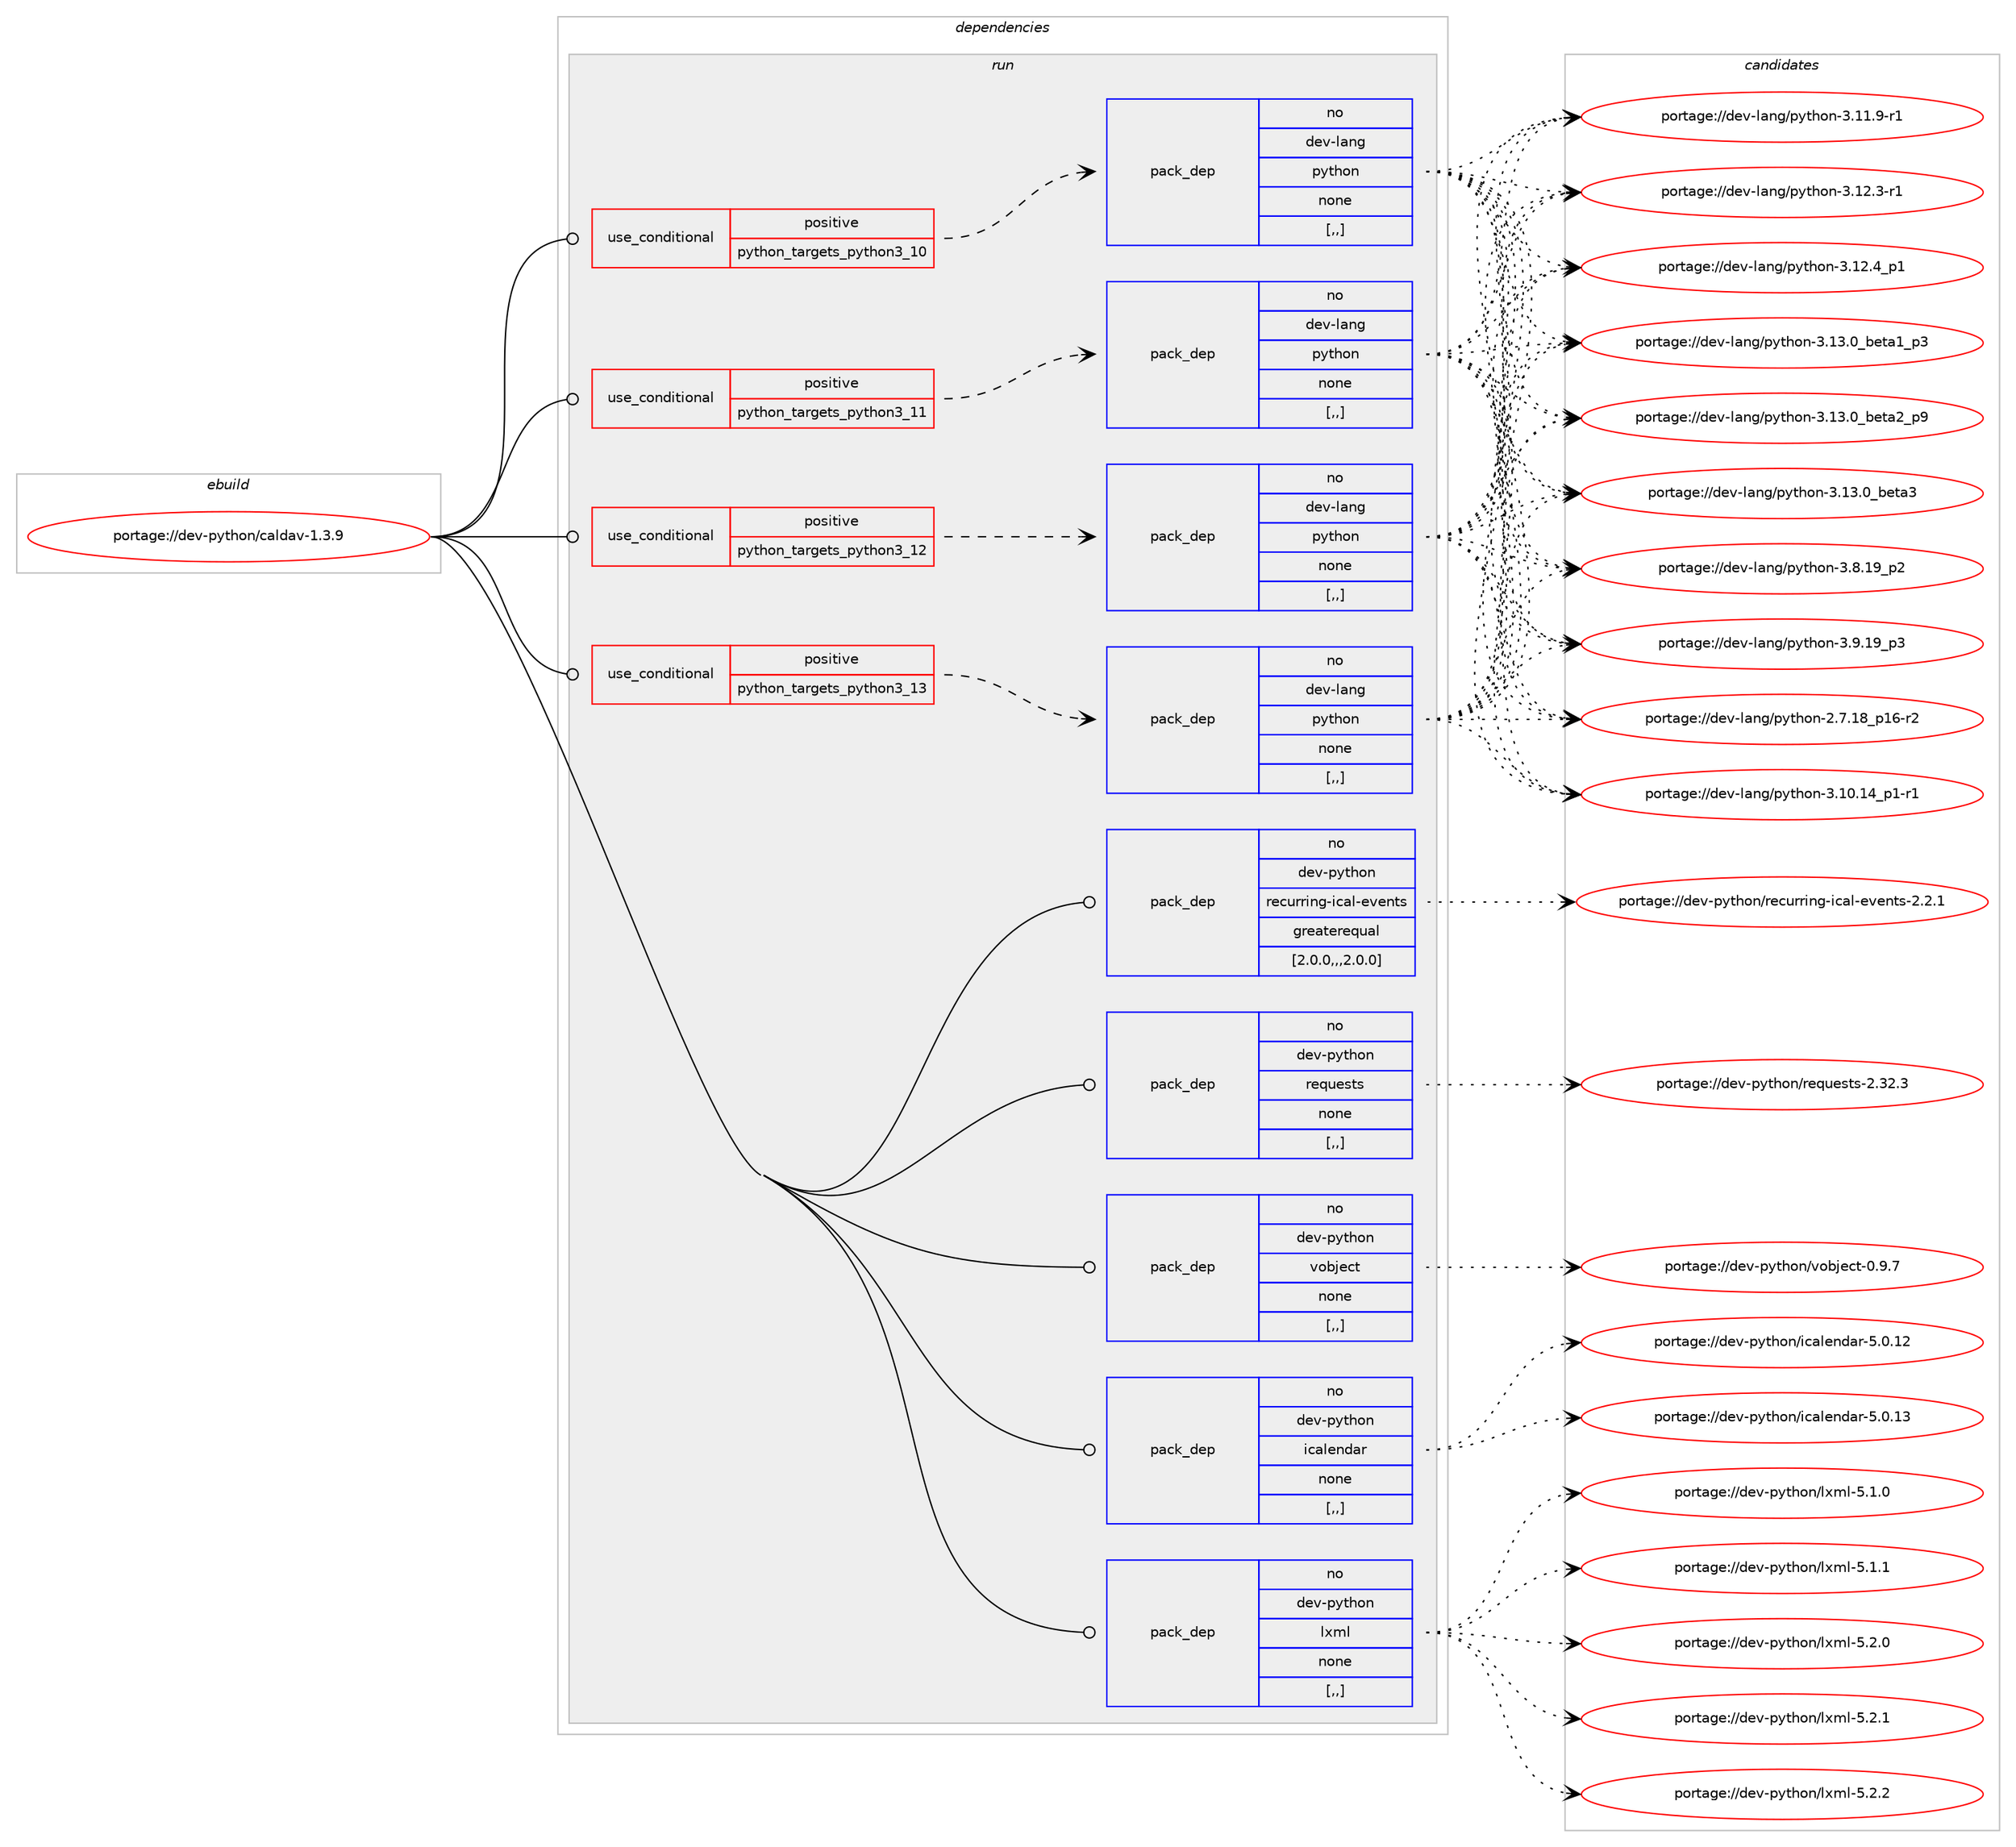 digraph prolog {

# *************
# Graph options
# *************

newrank=true;
concentrate=true;
compound=true;
graph [rankdir=LR,fontname=Helvetica,fontsize=10,ranksep=1.5];#, ranksep=2.5, nodesep=0.2];
edge  [arrowhead=vee];
node  [fontname=Helvetica,fontsize=10];

# **********
# The ebuild
# **********

subgraph cluster_leftcol {
color=gray;
rank=same;
label=<<i>ebuild</i>>;
id [label="portage://dev-python/caldav-1.3.9", color=red, width=4, href="../dev-python/caldav-1.3.9.svg"];
}

# ****************
# The dependencies
# ****************

subgraph cluster_midcol {
color=gray;
label=<<i>dependencies</i>>;
subgraph cluster_compile {
fillcolor="#eeeeee";
style=filled;
label=<<i>compile</i>>;
}
subgraph cluster_compileandrun {
fillcolor="#eeeeee";
style=filled;
label=<<i>compile and run</i>>;
}
subgraph cluster_run {
fillcolor="#eeeeee";
style=filled;
label=<<i>run</i>>;
subgraph cond30621 {
dependency140015 [label=<<TABLE BORDER="0" CELLBORDER="1" CELLSPACING="0" CELLPADDING="4"><TR><TD ROWSPAN="3" CELLPADDING="10">use_conditional</TD></TR><TR><TD>positive</TD></TR><TR><TD>python_targets_python3_10</TD></TR></TABLE>>, shape=none, color=red];
subgraph pack108182 {
dependency140016 [label=<<TABLE BORDER="0" CELLBORDER="1" CELLSPACING="0" CELLPADDING="4" WIDTH="220"><TR><TD ROWSPAN="6" CELLPADDING="30">pack_dep</TD></TR><TR><TD WIDTH="110">no</TD></TR><TR><TD>dev-lang</TD></TR><TR><TD>python</TD></TR><TR><TD>none</TD></TR><TR><TD>[,,]</TD></TR></TABLE>>, shape=none, color=blue];
}
dependency140015:e -> dependency140016:w [weight=20,style="dashed",arrowhead="vee"];
}
id:e -> dependency140015:w [weight=20,style="solid",arrowhead="odot"];
subgraph cond30622 {
dependency140017 [label=<<TABLE BORDER="0" CELLBORDER="1" CELLSPACING="0" CELLPADDING="4"><TR><TD ROWSPAN="3" CELLPADDING="10">use_conditional</TD></TR><TR><TD>positive</TD></TR><TR><TD>python_targets_python3_11</TD></TR></TABLE>>, shape=none, color=red];
subgraph pack108183 {
dependency140018 [label=<<TABLE BORDER="0" CELLBORDER="1" CELLSPACING="0" CELLPADDING="4" WIDTH="220"><TR><TD ROWSPAN="6" CELLPADDING="30">pack_dep</TD></TR><TR><TD WIDTH="110">no</TD></TR><TR><TD>dev-lang</TD></TR><TR><TD>python</TD></TR><TR><TD>none</TD></TR><TR><TD>[,,]</TD></TR></TABLE>>, shape=none, color=blue];
}
dependency140017:e -> dependency140018:w [weight=20,style="dashed",arrowhead="vee"];
}
id:e -> dependency140017:w [weight=20,style="solid",arrowhead="odot"];
subgraph cond30623 {
dependency140019 [label=<<TABLE BORDER="0" CELLBORDER="1" CELLSPACING="0" CELLPADDING="4"><TR><TD ROWSPAN="3" CELLPADDING="10">use_conditional</TD></TR><TR><TD>positive</TD></TR><TR><TD>python_targets_python3_12</TD></TR></TABLE>>, shape=none, color=red];
subgraph pack108184 {
dependency140020 [label=<<TABLE BORDER="0" CELLBORDER="1" CELLSPACING="0" CELLPADDING="4" WIDTH="220"><TR><TD ROWSPAN="6" CELLPADDING="30">pack_dep</TD></TR><TR><TD WIDTH="110">no</TD></TR><TR><TD>dev-lang</TD></TR><TR><TD>python</TD></TR><TR><TD>none</TD></TR><TR><TD>[,,]</TD></TR></TABLE>>, shape=none, color=blue];
}
dependency140019:e -> dependency140020:w [weight=20,style="dashed",arrowhead="vee"];
}
id:e -> dependency140019:w [weight=20,style="solid",arrowhead="odot"];
subgraph cond30624 {
dependency140021 [label=<<TABLE BORDER="0" CELLBORDER="1" CELLSPACING="0" CELLPADDING="4"><TR><TD ROWSPAN="3" CELLPADDING="10">use_conditional</TD></TR><TR><TD>positive</TD></TR><TR><TD>python_targets_python3_13</TD></TR></TABLE>>, shape=none, color=red];
subgraph pack108185 {
dependency140022 [label=<<TABLE BORDER="0" CELLBORDER="1" CELLSPACING="0" CELLPADDING="4" WIDTH="220"><TR><TD ROWSPAN="6" CELLPADDING="30">pack_dep</TD></TR><TR><TD WIDTH="110">no</TD></TR><TR><TD>dev-lang</TD></TR><TR><TD>python</TD></TR><TR><TD>none</TD></TR><TR><TD>[,,]</TD></TR></TABLE>>, shape=none, color=blue];
}
dependency140021:e -> dependency140022:w [weight=20,style="dashed",arrowhead="vee"];
}
id:e -> dependency140021:w [weight=20,style="solid",arrowhead="odot"];
subgraph pack108186 {
dependency140023 [label=<<TABLE BORDER="0" CELLBORDER="1" CELLSPACING="0" CELLPADDING="4" WIDTH="220"><TR><TD ROWSPAN="6" CELLPADDING="30">pack_dep</TD></TR><TR><TD WIDTH="110">no</TD></TR><TR><TD>dev-python</TD></TR><TR><TD>icalendar</TD></TR><TR><TD>none</TD></TR><TR><TD>[,,]</TD></TR></TABLE>>, shape=none, color=blue];
}
id:e -> dependency140023:w [weight=20,style="solid",arrowhead="odot"];
subgraph pack108187 {
dependency140024 [label=<<TABLE BORDER="0" CELLBORDER="1" CELLSPACING="0" CELLPADDING="4" WIDTH="220"><TR><TD ROWSPAN="6" CELLPADDING="30">pack_dep</TD></TR><TR><TD WIDTH="110">no</TD></TR><TR><TD>dev-python</TD></TR><TR><TD>lxml</TD></TR><TR><TD>none</TD></TR><TR><TD>[,,]</TD></TR></TABLE>>, shape=none, color=blue];
}
id:e -> dependency140024:w [weight=20,style="solid",arrowhead="odot"];
subgraph pack108188 {
dependency140025 [label=<<TABLE BORDER="0" CELLBORDER="1" CELLSPACING="0" CELLPADDING="4" WIDTH="220"><TR><TD ROWSPAN="6" CELLPADDING="30">pack_dep</TD></TR><TR><TD WIDTH="110">no</TD></TR><TR><TD>dev-python</TD></TR><TR><TD>recurring-ical-events</TD></TR><TR><TD>greaterequal</TD></TR><TR><TD>[2.0.0,,,2.0.0]</TD></TR></TABLE>>, shape=none, color=blue];
}
id:e -> dependency140025:w [weight=20,style="solid",arrowhead="odot"];
subgraph pack108189 {
dependency140026 [label=<<TABLE BORDER="0" CELLBORDER="1" CELLSPACING="0" CELLPADDING="4" WIDTH="220"><TR><TD ROWSPAN="6" CELLPADDING="30">pack_dep</TD></TR><TR><TD WIDTH="110">no</TD></TR><TR><TD>dev-python</TD></TR><TR><TD>requests</TD></TR><TR><TD>none</TD></TR><TR><TD>[,,]</TD></TR></TABLE>>, shape=none, color=blue];
}
id:e -> dependency140026:w [weight=20,style="solid",arrowhead="odot"];
subgraph pack108190 {
dependency140027 [label=<<TABLE BORDER="0" CELLBORDER="1" CELLSPACING="0" CELLPADDING="4" WIDTH="220"><TR><TD ROWSPAN="6" CELLPADDING="30">pack_dep</TD></TR><TR><TD WIDTH="110">no</TD></TR><TR><TD>dev-python</TD></TR><TR><TD>vobject</TD></TR><TR><TD>none</TD></TR><TR><TD>[,,]</TD></TR></TABLE>>, shape=none, color=blue];
}
id:e -> dependency140027:w [weight=20,style="solid",arrowhead="odot"];
}
}

# **************
# The candidates
# **************

subgraph cluster_choices {
rank=same;
color=gray;
label=<<i>candidates</i>>;

subgraph choice108182 {
color=black;
nodesep=1;
choice100101118451089711010347112121116104111110455046554649569511249544511450 [label="portage://dev-lang/python-2.7.18_p16-r2", color=red, width=4,href="../dev-lang/python-2.7.18_p16-r2.svg"];
choice100101118451089711010347112121116104111110455146494846495295112494511449 [label="portage://dev-lang/python-3.10.14_p1-r1", color=red, width=4,href="../dev-lang/python-3.10.14_p1-r1.svg"];
choice100101118451089711010347112121116104111110455146494946574511449 [label="portage://dev-lang/python-3.11.9-r1", color=red, width=4,href="../dev-lang/python-3.11.9-r1.svg"];
choice100101118451089711010347112121116104111110455146495046514511449 [label="portage://dev-lang/python-3.12.3-r1", color=red, width=4,href="../dev-lang/python-3.12.3-r1.svg"];
choice100101118451089711010347112121116104111110455146495046529511249 [label="portage://dev-lang/python-3.12.4_p1", color=red, width=4,href="../dev-lang/python-3.12.4_p1.svg"];
choice10010111845108971101034711212111610411111045514649514648959810111697499511251 [label="portage://dev-lang/python-3.13.0_beta1_p3", color=red, width=4,href="../dev-lang/python-3.13.0_beta1_p3.svg"];
choice10010111845108971101034711212111610411111045514649514648959810111697509511257 [label="portage://dev-lang/python-3.13.0_beta2_p9", color=red, width=4,href="../dev-lang/python-3.13.0_beta2_p9.svg"];
choice1001011184510897110103471121211161041111104551464951464895981011169751 [label="portage://dev-lang/python-3.13.0_beta3", color=red, width=4,href="../dev-lang/python-3.13.0_beta3.svg"];
choice100101118451089711010347112121116104111110455146564649579511250 [label="portage://dev-lang/python-3.8.19_p2", color=red, width=4,href="../dev-lang/python-3.8.19_p2.svg"];
choice100101118451089711010347112121116104111110455146574649579511251 [label="portage://dev-lang/python-3.9.19_p3", color=red, width=4,href="../dev-lang/python-3.9.19_p3.svg"];
dependency140016:e -> choice100101118451089711010347112121116104111110455046554649569511249544511450:w [style=dotted,weight="100"];
dependency140016:e -> choice100101118451089711010347112121116104111110455146494846495295112494511449:w [style=dotted,weight="100"];
dependency140016:e -> choice100101118451089711010347112121116104111110455146494946574511449:w [style=dotted,weight="100"];
dependency140016:e -> choice100101118451089711010347112121116104111110455146495046514511449:w [style=dotted,weight="100"];
dependency140016:e -> choice100101118451089711010347112121116104111110455146495046529511249:w [style=dotted,weight="100"];
dependency140016:e -> choice10010111845108971101034711212111610411111045514649514648959810111697499511251:w [style=dotted,weight="100"];
dependency140016:e -> choice10010111845108971101034711212111610411111045514649514648959810111697509511257:w [style=dotted,weight="100"];
dependency140016:e -> choice1001011184510897110103471121211161041111104551464951464895981011169751:w [style=dotted,weight="100"];
dependency140016:e -> choice100101118451089711010347112121116104111110455146564649579511250:w [style=dotted,weight="100"];
dependency140016:e -> choice100101118451089711010347112121116104111110455146574649579511251:w [style=dotted,weight="100"];
}
subgraph choice108183 {
color=black;
nodesep=1;
choice100101118451089711010347112121116104111110455046554649569511249544511450 [label="portage://dev-lang/python-2.7.18_p16-r2", color=red, width=4,href="../dev-lang/python-2.7.18_p16-r2.svg"];
choice100101118451089711010347112121116104111110455146494846495295112494511449 [label="portage://dev-lang/python-3.10.14_p1-r1", color=red, width=4,href="../dev-lang/python-3.10.14_p1-r1.svg"];
choice100101118451089711010347112121116104111110455146494946574511449 [label="portage://dev-lang/python-3.11.9-r1", color=red, width=4,href="../dev-lang/python-3.11.9-r1.svg"];
choice100101118451089711010347112121116104111110455146495046514511449 [label="portage://dev-lang/python-3.12.3-r1", color=red, width=4,href="../dev-lang/python-3.12.3-r1.svg"];
choice100101118451089711010347112121116104111110455146495046529511249 [label="portage://dev-lang/python-3.12.4_p1", color=red, width=4,href="../dev-lang/python-3.12.4_p1.svg"];
choice10010111845108971101034711212111610411111045514649514648959810111697499511251 [label="portage://dev-lang/python-3.13.0_beta1_p3", color=red, width=4,href="../dev-lang/python-3.13.0_beta1_p3.svg"];
choice10010111845108971101034711212111610411111045514649514648959810111697509511257 [label="portage://dev-lang/python-3.13.0_beta2_p9", color=red, width=4,href="../dev-lang/python-3.13.0_beta2_p9.svg"];
choice1001011184510897110103471121211161041111104551464951464895981011169751 [label="portage://dev-lang/python-3.13.0_beta3", color=red, width=4,href="../dev-lang/python-3.13.0_beta3.svg"];
choice100101118451089711010347112121116104111110455146564649579511250 [label="portage://dev-lang/python-3.8.19_p2", color=red, width=4,href="../dev-lang/python-3.8.19_p2.svg"];
choice100101118451089711010347112121116104111110455146574649579511251 [label="portage://dev-lang/python-3.9.19_p3", color=red, width=4,href="../dev-lang/python-3.9.19_p3.svg"];
dependency140018:e -> choice100101118451089711010347112121116104111110455046554649569511249544511450:w [style=dotted,weight="100"];
dependency140018:e -> choice100101118451089711010347112121116104111110455146494846495295112494511449:w [style=dotted,weight="100"];
dependency140018:e -> choice100101118451089711010347112121116104111110455146494946574511449:w [style=dotted,weight="100"];
dependency140018:e -> choice100101118451089711010347112121116104111110455146495046514511449:w [style=dotted,weight="100"];
dependency140018:e -> choice100101118451089711010347112121116104111110455146495046529511249:w [style=dotted,weight="100"];
dependency140018:e -> choice10010111845108971101034711212111610411111045514649514648959810111697499511251:w [style=dotted,weight="100"];
dependency140018:e -> choice10010111845108971101034711212111610411111045514649514648959810111697509511257:w [style=dotted,weight="100"];
dependency140018:e -> choice1001011184510897110103471121211161041111104551464951464895981011169751:w [style=dotted,weight="100"];
dependency140018:e -> choice100101118451089711010347112121116104111110455146564649579511250:w [style=dotted,weight="100"];
dependency140018:e -> choice100101118451089711010347112121116104111110455146574649579511251:w [style=dotted,weight="100"];
}
subgraph choice108184 {
color=black;
nodesep=1;
choice100101118451089711010347112121116104111110455046554649569511249544511450 [label="portage://dev-lang/python-2.7.18_p16-r2", color=red, width=4,href="../dev-lang/python-2.7.18_p16-r2.svg"];
choice100101118451089711010347112121116104111110455146494846495295112494511449 [label="portage://dev-lang/python-3.10.14_p1-r1", color=red, width=4,href="../dev-lang/python-3.10.14_p1-r1.svg"];
choice100101118451089711010347112121116104111110455146494946574511449 [label="portage://dev-lang/python-3.11.9-r1", color=red, width=4,href="../dev-lang/python-3.11.9-r1.svg"];
choice100101118451089711010347112121116104111110455146495046514511449 [label="portage://dev-lang/python-3.12.3-r1", color=red, width=4,href="../dev-lang/python-3.12.3-r1.svg"];
choice100101118451089711010347112121116104111110455146495046529511249 [label="portage://dev-lang/python-3.12.4_p1", color=red, width=4,href="../dev-lang/python-3.12.4_p1.svg"];
choice10010111845108971101034711212111610411111045514649514648959810111697499511251 [label="portage://dev-lang/python-3.13.0_beta1_p3", color=red, width=4,href="../dev-lang/python-3.13.0_beta1_p3.svg"];
choice10010111845108971101034711212111610411111045514649514648959810111697509511257 [label="portage://dev-lang/python-3.13.0_beta2_p9", color=red, width=4,href="../dev-lang/python-3.13.0_beta2_p9.svg"];
choice1001011184510897110103471121211161041111104551464951464895981011169751 [label="portage://dev-lang/python-3.13.0_beta3", color=red, width=4,href="../dev-lang/python-3.13.0_beta3.svg"];
choice100101118451089711010347112121116104111110455146564649579511250 [label="portage://dev-lang/python-3.8.19_p2", color=red, width=4,href="../dev-lang/python-3.8.19_p2.svg"];
choice100101118451089711010347112121116104111110455146574649579511251 [label="portage://dev-lang/python-3.9.19_p3", color=red, width=4,href="../dev-lang/python-3.9.19_p3.svg"];
dependency140020:e -> choice100101118451089711010347112121116104111110455046554649569511249544511450:w [style=dotted,weight="100"];
dependency140020:e -> choice100101118451089711010347112121116104111110455146494846495295112494511449:w [style=dotted,weight="100"];
dependency140020:e -> choice100101118451089711010347112121116104111110455146494946574511449:w [style=dotted,weight="100"];
dependency140020:e -> choice100101118451089711010347112121116104111110455146495046514511449:w [style=dotted,weight="100"];
dependency140020:e -> choice100101118451089711010347112121116104111110455146495046529511249:w [style=dotted,weight="100"];
dependency140020:e -> choice10010111845108971101034711212111610411111045514649514648959810111697499511251:w [style=dotted,weight="100"];
dependency140020:e -> choice10010111845108971101034711212111610411111045514649514648959810111697509511257:w [style=dotted,weight="100"];
dependency140020:e -> choice1001011184510897110103471121211161041111104551464951464895981011169751:w [style=dotted,weight="100"];
dependency140020:e -> choice100101118451089711010347112121116104111110455146564649579511250:w [style=dotted,weight="100"];
dependency140020:e -> choice100101118451089711010347112121116104111110455146574649579511251:w [style=dotted,weight="100"];
}
subgraph choice108185 {
color=black;
nodesep=1;
choice100101118451089711010347112121116104111110455046554649569511249544511450 [label="portage://dev-lang/python-2.7.18_p16-r2", color=red, width=4,href="../dev-lang/python-2.7.18_p16-r2.svg"];
choice100101118451089711010347112121116104111110455146494846495295112494511449 [label="portage://dev-lang/python-3.10.14_p1-r1", color=red, width=4,href="../dev-lang/python-3.10.14_p1-r1.svg"];
choice100101118451089711010347112121116104111110455146494946574511449 [label="portage://dev-lang/python-3.11.9-r1", color=red, width=4,href="../dev-lang/python-3.11.9-r1.svg"];
choice100101118451089711010347112121116104111110455146495046514511449 [label="portage://dev-lang/python-3.12.3-r1", color=red, width=4,href="../dev-lang/python-3.12.3-r1.svg"];
choice100101118451089711010347112121116104111110455146495046529511249 [label="portage://dev-lang/python-3.12.4_p1", color=red, width=4,href="../dev-lang/python-3.12.4_p1.svg"];
choice10010111845108971101034711212111610411111045514649514648959810111697499511251 [label="portage://dev-lang/python-3.13.0_beta1_p3", color=red, width=4,href="../dev-lang/python-3.13.0_beta1_p3.svg"];
choice10010111845108971101034711212111610411111045514649514648959810111697509511257 [label="portage://dev-lang/python-3.13.0_beta2_p9", color=red, width=4,href="../dev-lang/python-3.13.0_beta2_p9.svg"];
choice1001011184510897110103471121211161041111104551464951464895981011169751 [label="portage://dev-lang/python-3.13.0_beta3", color=red, width=4,href="../dev-lang/python-3.13.0_beta3.svg"];
choice100101118451089711010347112121116104111110455146564649579511250 [label="portage://dev-lang/python-3.8.19_p2", color=red, width=4,href="../dev-lang/python-3.8.19_p2.svg"];
choice100101118451089711010347112121116104111110455146574649579511251 [label="portage://dev-lang/python-3.9.19_p3", color=red, width=4,href="../dev-lang/python-3.9.19_p3.svg"];
dependency140022:e -> choice100101118451089711010347112121116104111110455046554649569511249544511450:w [style=dotted,weight="100"];
dependency140022:e -> choice100101118451089711010347112121116104111110455146494846495295112494511449:w [style=dotted,weight="100"];
dependency140022:e -> choice100101118451089711010347112121116104111110455146494946574511449:w [style=dotted,weight="100"];
dependency140022:e -> choice100101118451089711010347112121116104111110455146495046514511449:w [style=dotted,weight="100"];
dependency140022:e -> choice100101118451089711010347112121116104111110455146495046529511249:w [style=dotted,weight="100"];
dependency140022:e -> choice10010111845108971101034711212111610411111045514649514648959810111697499511251:w [style=dotted,weight="100"];
dependency140022:e -> choice10010111845108971101034711212111610411111045514649514648959810111697509511257:w [style=dotted,weight="100"];
dependency140022:e -> choice1001011184510897110103471121211161041111104551464951464895981011169751:w [style=dotted,weight="100"];
dependency140022:e -> choice100101118451089711010347112121116104111110455146564649579511250:w [style=dotted,weight="100"];
dependency140022:e -> choice100101118451089711010347112121116104111110455146574649579511251:w [style=dotted,weight="100"];
}
subgraph choice108186 {
color=black;
nodesep=1;
choice100101118451121211161041111104710599971081011101009711445534648464950 [label="portage://dev-python/icalendar-5.0.12", color=red, width=4,href="../dev-python/icalendar-5.0.12.svg"];
choice100101118451121211161041111104710599971081011101009711445534648464951 [label="portage://dev-python/icalendar-5.0.13", color=red, width=4,href="../dev-python/icalendar-5.0.13.svg"];
dependency140023:e -> choice100101118451121211161041111104710599971081011101009711445534648464950:w [style=dotted,weight="100"];
dependency140023:e -> choice100101118451121211161041111104710599971081011101009711445534648464951:w [style=dotted,weight="100"];
}
subgraph choice108187 {
color=black;
nodesep=1;
choice1001011184511212111610411111047108120109108455346494648 [label="portage://dev-python/lxml-5.1.0", color=red, width=4,href="../dev-python/lxml-5.1.0.svg"];
choice1001011184511212111610411111047108120109108455346494649 [label="portage://dev-python/lxml-5.1.1", color=red, width=4,href="../dev-python/lxml-5.1.1.svg"];
choice1001011184511212111610411111047108120109108455346504648 [label="portage://dev-python/lxml-5.2.0", color=red, width=4,href="../dev-python/lxml-5.2.0.svg"];
choice1001011184511212111610411111047108120109108455346504649 [label="portage://dev-python/lxml-5.2.1", color=red, width=4,href="../dev-python/lxml-5.2.1.svg"];
choice1001011184511212111610411111047108120109108455346504650 [label="portage://dev-python/lxml-5.2.2", color=red, width=4,href="../dev-python/lxml-5.2.2.svg"];
dependency140024:e -> choice1001011184511212111610411111047108120109108455346494648:w [style=dotted,weight="100"];
dependency140024:e -> choice1001011184511212111610411111047108120109108455346494649:w [style=dotted,weight="100"];
dependency140024:e -> choice1001011184511212111610411111047108120109108455346504648:w [style=dotted,weight="100"];
dependency140024:e -> choice1001011184511212111610411111047108120109108455346504649:w [style=dotted,weight="100"];
dependency140024:e -> choice1001011184511212111610411111047108120109108455346504650:w [style=dotted,weight="100"];
}
subgraph choice108188 {
color=black;
nodesep=1;
choice10010111845112121116104111110471141019911711411410511010345105999710845101118101110116115455046504649 [label="portage://dev-python/recurring-ical-events-2.2.1", color=red, width=4,href="../dev-python/recurring-ical-events-2.2.1.svg"];
dependency140025:e -> choice10010111845112121116104111110471141019911711411410511010345105999710845101118101110116115455046504649:w [style=dotted,weight="100"];
}
subgraph choice108189 {
color=black;
nodesep=1;
choice100101118451121211161041111104711410111311710111511611545504651504651 [label="portage://dev-python/requests-2.32.3", color=red, width=4,href="../dev-python/requests-2.32.3.svg"];
dependency140026:e -> choice100101118451121211161041111104711410111311710111511611545504651504651:w [style=dotted,weight="100"];
}
subgraph choice108190 {
color=black;
nodesep=1;
choice10010111845112121116104111110471181119810610199116454846574655 [label="portage://dev-python/vobject-0.9.7", color=red, width=4,href="../dev-python/vobject-0.9.7.svg"];
dependency140027:e -> choice10010111845112121116104111110471181119810610199116454846574655:w [style=dotted,weight="100"];
}
}

}
